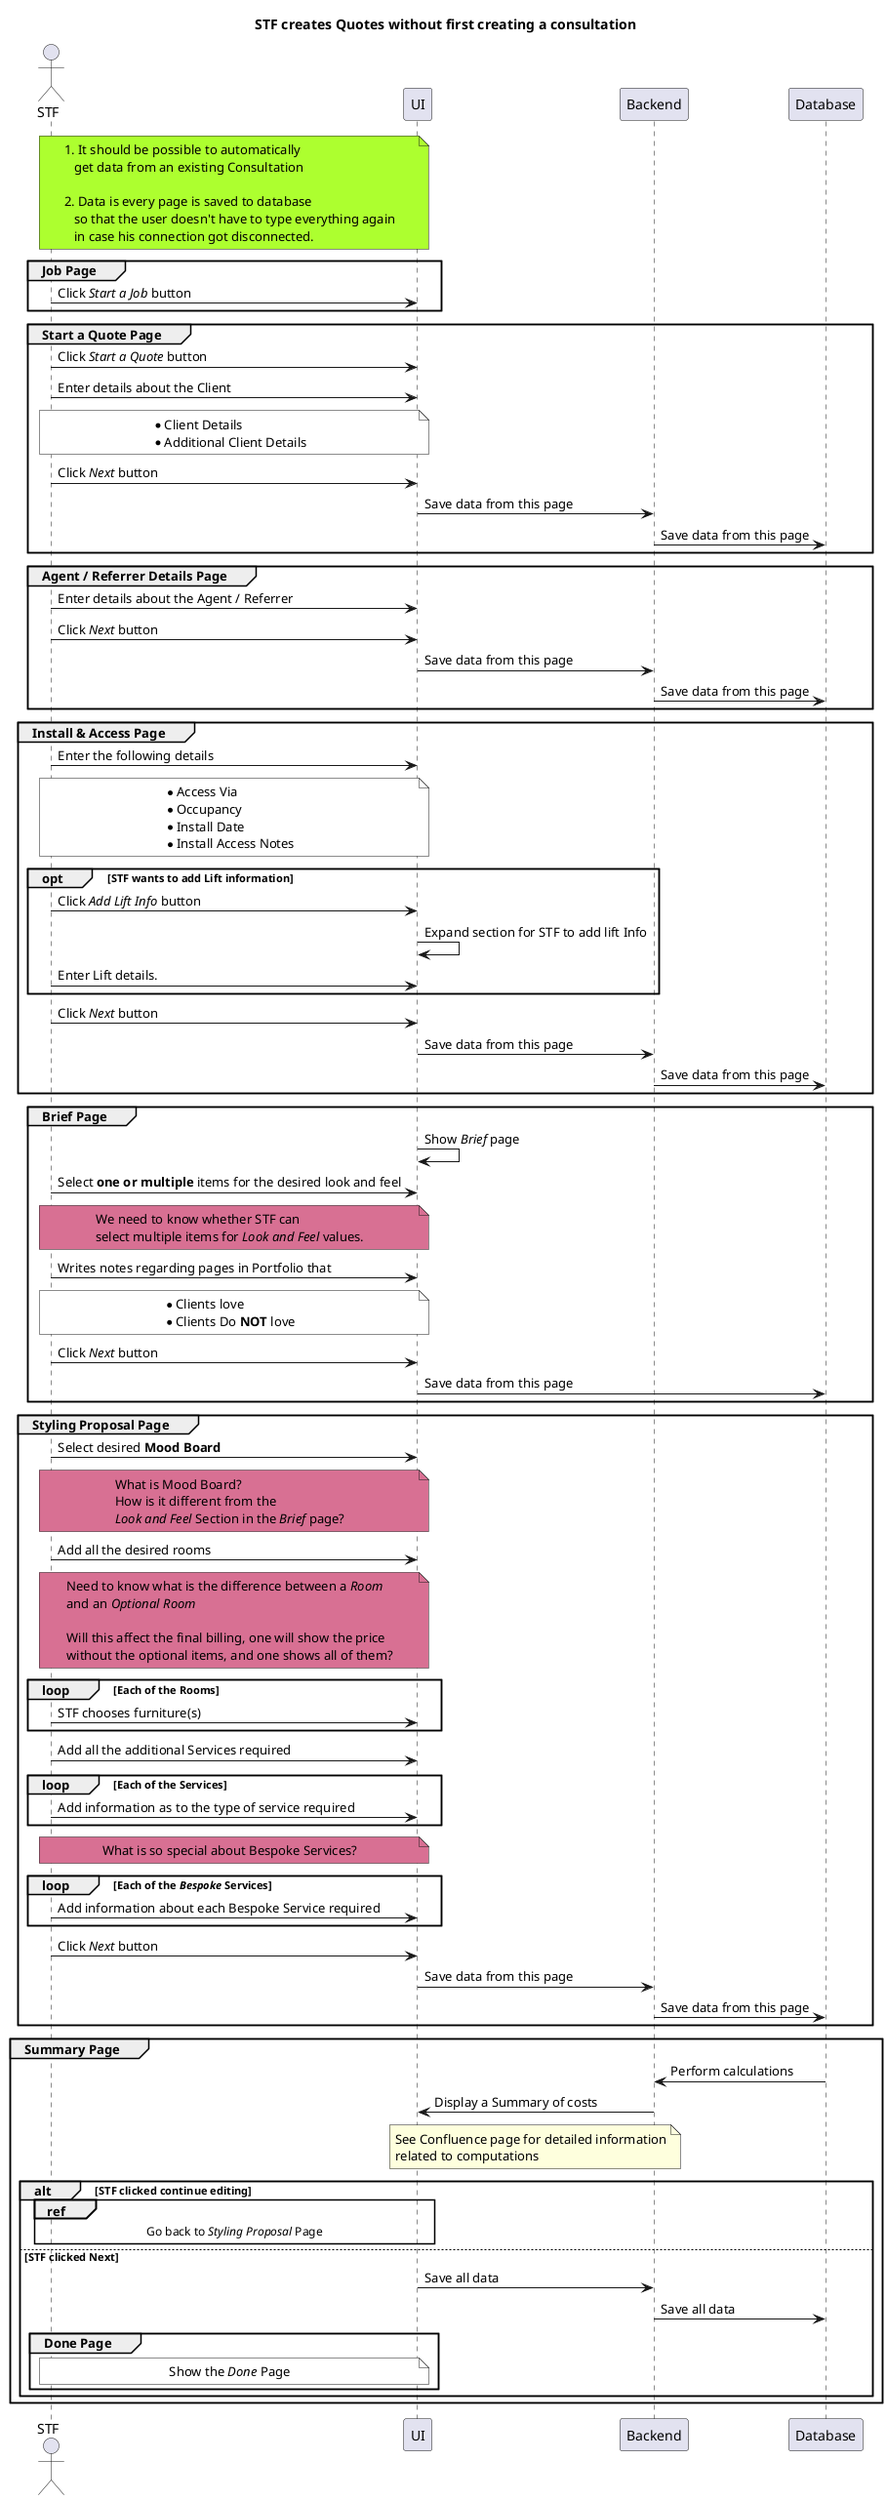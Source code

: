 ' STF creates Quotes without first creating a consultation

@startuml

    title STF creates Quotes without first creating a consultation
    
    actor "STF" as STF
    participant "UI" as UI
    participant "Backend" as Backend
    participant "Database" as Database

    note over STF, UI #GreenYellow
        1. It should be possible to automatically
           get data from an existing Consultation

        2. Data is every page is saved to database
           so that the user doesn't have to type everything again
           in case his connection got disconnected.
    end note

    group Job Page 
        STF  -> UI: Click //Start a Job// button
    end group
    
    group Start a Quote Page
        STF -> UI: Click //Start a Quote// button
        STF -> UI: Enter details about the Client

        note over STF, UI #White
            * Client Details
            * Additional Client Details
        end note

        STF -> UI: Click //Next// button
        UI -> Backend: Save data from this page
        Backend -> Database: Save data from this page
    end group

    group Agent / Referrer Details Page
        STF -> UI: Enter details about the Agent / Referrer
        STF -> UI: Click //Next// button
        UI -> Backend: Save data from this page
        Backend -> Database: Save data from this page
    end group

    group Install & Access Page
        STF -> UI: Enter the following details
        note over STF, UI #White
            * Access Via
            * Occupancy 
            * Install Date
            * Install Access Notes
        end note

        opt STF wants to add Lift information
            STF -> UI: Click //Add Lift Info// button 
            UI -> UI: Expand section for STF to add lift Info
            STF -> UI: Enter Lift details.
        end

        STF -> UI: Click //Next// button
        UI -> Backend: Save data from this page
        Backend -> Database: Save data from this page
    end group

    group Brief Page
        UI -> UI: Show //Brief// page
        STF -> UI: Select **one or multiple** items for the desired look and feel

        note over STF, UI #PaleVioletRed
            We need to know whether STF can
            select multiple items for //Look and Feel// values.
        end note
        
        STF -> UI: Writes notes regarding pages in Portfolio that
        note over STF, UI #White
            * Clients love
            * Clients Do **NOT** love
        end note

        STF -> UI: Click //Next// button
        UI -> Database: Save data from this page
    end group

    group Styling Proposal Page
        STF -> UI: Select desired **Mood Board**

        note over STF, UI #PaleVioletRed
            What is Mood Board?
            How is it different from the
            //Look and Feel// Section in the //Brief// page?
        end note

        STF -> UI: Add all the desired rooms

        note over STF, UI #PaleVioletRed
            Need to know what is the difference between a //Room// 
            and an //Optional Room//

            Will this affect the final billing, one will show the price 
            without the optional items, and one shows all of them?
        end note

        loop Each of the Rooms
            STF -> UI: STF chooses furniture(s)
        end

        STF -> UI: Add all the additional Services required

        loop Each of the Services
            STF -> UI: Add information as to the type of service required
        end

        note over STF, UI #PaleVioletRed
            What is so special about Bespoke Services?
        end note

        loop Each of the //Bespoke// Services
            STF -> UI: Add information about each Bespoke Service required
        end note

        STF -> UI: Click //Next// button
        UI -> Backend: Save data from this page
        Backend -> Database: Save data from this page
    end group

    group Summary Page
        Database -> Backend: Perform calculations
        Backend -> UI: Display a Summary of costs

        note over UI, Backend
            See Confluence page for detailed information
            related to computations
        end note

        alt STF clicked continue editing
            ref over STF, UI
                Go back to //Styling Proposal// Page
            end ref
        else STF clicked Next
            UI -> Backend: Save all data
            Backend -> Database: Save all data
            group Done Page
                note over STF, UI #White
                    Show the //Done// Page
                end note
            end group
        end
    end group
    
@enduml